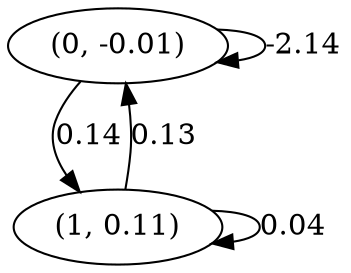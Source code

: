 digraph {
    0 [ label = "(0, -0.01)" ]
    1 [ label = "(1, 0.11)" ]
    0 -> 0 [ label = "-2.14" ]
    1 -> 1 [ label = "0.04" ]
    1 -> 0 [ label = "0.13" ]
    0 -> 1 [ label = "0.14" ]
}


